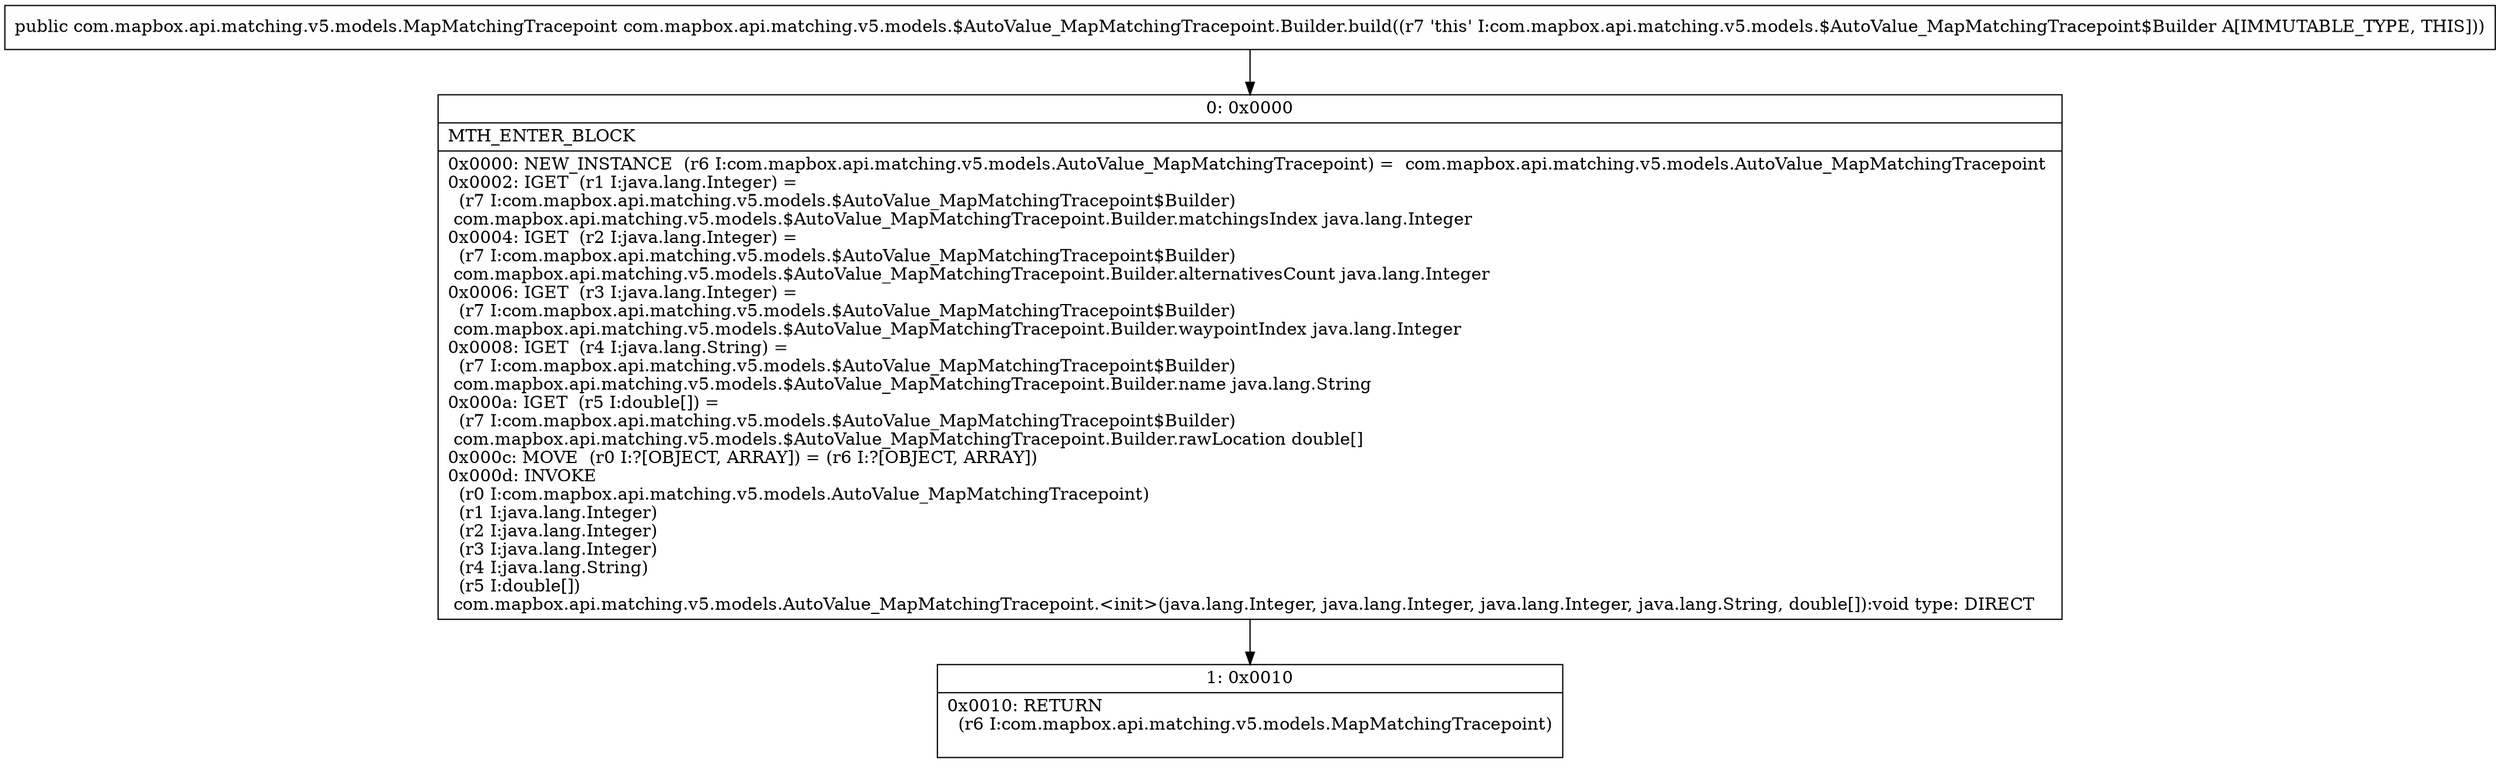 digraph "CFG forcom.mapbox.api.matching.v5.models.$AutoValue_MapMatchingTracepoint.Builder.build()Lcom\/mapbox\/api\/matching\/v5\/models\/MapMatchingTracepoint;" {
Node_0 [shape=record,label="{0\:\ 0x0000|MTH_ENTER_BLOCK\l|0x0000: NEW_INSTANCE  (r6 I:com.mapbox.api.matching.v5.models.AutoValue_MapMatchingTracepoint) =  com.mapbox.api.matching.v5.models.AutoValue_MapMatchingTracepoint \l0x0002: IGET  (r1 I:java.lang.Integer) = \l  (r7 I:com.mapbox.api.matching.v5.models.$AutoValue_MapMatchingTracepoint$Builder)\l com.mapbox.api.matching.v5.models.$AutoValue_MapMatchingTracepoint.Builder.matchingsIndex java.lang.Integer \l0x0004: IGET  (r2 I:java.lang.Integer) = \l  (r7 I:com.mapbox.api.matching.v5.models.$AutoValue_MapMatchingTracepoint$Builder)\l com.mapbox.api.matching.v5.models.$AutoValue_MapMatchingTracepoint.Builder.alternativesCount java.lang.Integer \l0x0006: IGET  (r3 I:java.lang.Integer) = \l  (r7 I:com.mapbox.api.matching.v5.models.$AutoValue_MapMatchingTracepoint$Builder)\l com.mapbox.api.matching.v5.models.$AutoValue_MapMatchingTracepoint.Builder.waypointIndex java.lang.Integer \l0x0008: IGET  (r4 I:java.lang.String) = \l  (r7 I:com.mapbox.api.matching.v5.models.$AutoValue_MapMatchingTracepoint$Builder)\l com.mapbox.api.matching.v5.models.$AutoValue_MapMatchingTracepoint.Builder.name java.lang.String \l0x000a: IGET  (r5 I:double[]) = \l  (r7 I:com.mapbox.api.matching.v5.models.$AutoValue_MapMatchingTracepoint$Builder)\l com.mapbox.api.matching.v5.models.$AutoValue_MapMatchingTracepoint.Builder.rawLocation double[] \l0x000c: MOVE  (r0 I:?[OBJECT, ARRAY]) = (r6 I:?[OBJECT, ARRAY]) \l0x000d: INVOKE  \l  (r0 I:com.mapbox.api.matching.v5.models.AutoValue_MapMatchingTracepoint)\l  (r1 I:java.lang.Integer)\l  (r2 I:java.lang.Integer)\l  (r3 I:java.lang.Integer)\l  (r4 I:java.lang.String)\l  (r5 I:double[])\l com.mapbox.api.matching.v5.models.AutoValue_MapMatchingTracepoint.\<init\>(java.lang.Integer, java.lang.Integer, java.lang.Integer, java.lang.String, double[]):void type: DIRECT \l}"];
Node_1 [shape=record,label="{1\:\ 0x0010|0x0010: RETURN  \l  (r6 I:com.mapbox.api.matching.v5.models.MapMatchingTracepoint)\l \l}"];
MethodNode[shape=record,label="{public com.mapbox.api.matching.v5.models.MapMatchingTracepoint com.mapbox.api.matching.v5.models.$AutoValue_MapMatchingTracepoint.Builder.build((r7 'this' I:com.mapbox.api.matching.v5.models.$AutoValue_MapMatchingTracepoint$Builder A[IMMUTABLE_TYPE, THIS])) }"];
MethodNode -> Node_0;
Node_0 -> Node_1;
}

